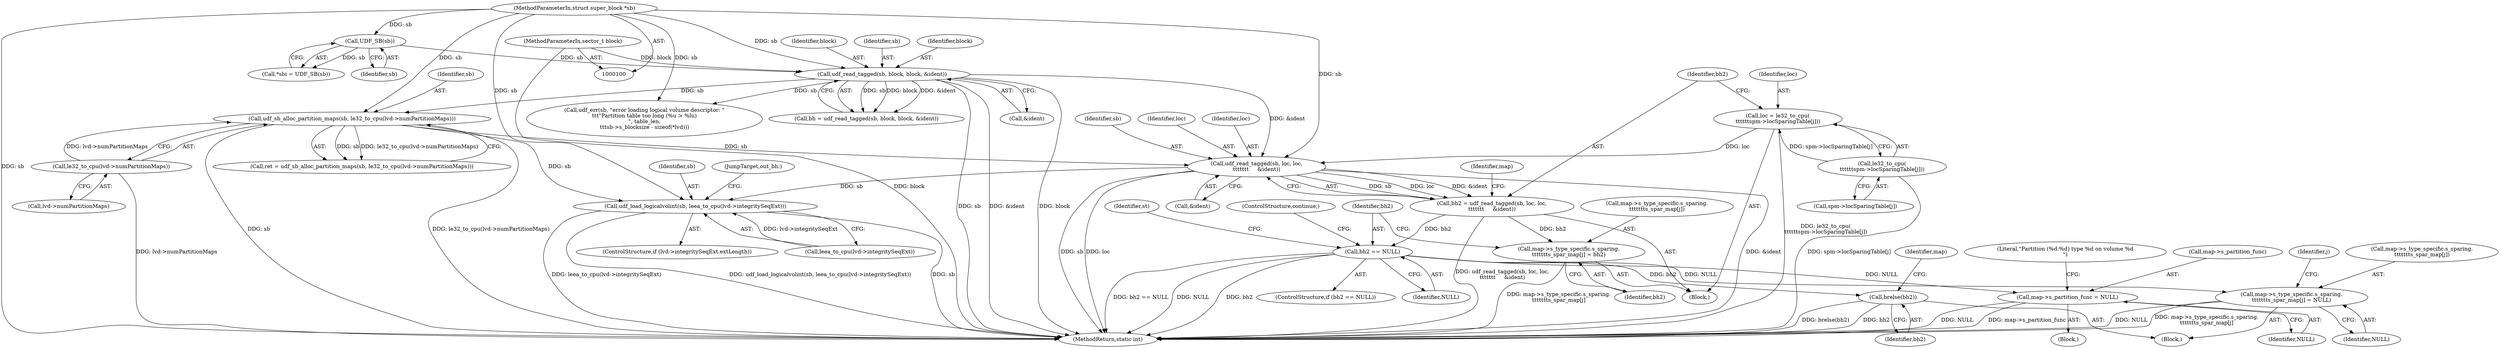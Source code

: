 digraph "1_linux_1df2ae31c724e57be9d7ac00d78db8a5dabdd050@del" {
"1000399" [label="(Call,udf_read_tagged(sb, loc, loc,\n\t\t\t\t\t\t\t     &ident))"];
"1000178" [label="(Call,udf_sb_alloc_partition_maps(sb, le32_to_cpu(lvd->numPartitionMaps)))"];
"1000125" [label="(Call,udf_read_tagged(sb, block, block, &ident))"];
"1000113" [label="(Call,UDF_SB(sb))"];
"1000101" [label="(MethodParameterIn,struct super_block *sb)"];
"1000102" [label="(MethodParameterIn,sector_t block)"];
"1000180" [label="(Call,le32_to_cpu(lvd->numPartitionMaps))"];
"1000389" [label="(Call,loc = le32_to_cpu(\n\t\t\t\t\t\tspm->locSparingTable[j]))"];
"1000391" [label="(Call,le32_to_cpu(\n\t\t\t\t\t\tspm->locSparingTable[j]))"];
"1000397" [label="(Call,bh2 = udf_read_tagged(sb, loc, loc,\n\t\t\t\t\t\t\t     &ident))"];
"1000405" [label="(Call,map->s_type_specific.s_sparing.\n\t\t\t\t\t\t\ts_spar_map[j] = bh2)"];
"1000417" [label="(Call,bh2 == NULL)"];
"1000269" [label="(Call,map->s_partition_func = NULL)"];
"1000443" [label="(Call,brelse(bh2))"];
"1000445" [label="(Call,map->s_type_specific.s_sparing.\n\t\t\t\t\t\t\ts_spar_map[j] = NULL)"];
"1000680" [label="(Call,udf_load_logicalvolint(sb, leea_to_cpu(lvd->integritySeqExt)))"];
"1000444" [label="(Identifier,bh2)"];
"1000410" [label="(Identifier,map)"];
"1000399" [label="(Call,udf_read_tagged(sb, loc, loc,\n\t\t\t\t\t\t\t     &ident))"];
"1000400" [label="(Identifier,sb)"];
"1000102" [label="(MethodParameterIn,sector_t block)"];
"1000111" [label="(Call,*sbi = UDF_SB(sb))"];
"1000127" [label="(Identifier,block)"];
"1000405" [label="(Call,map->s_type_specific.s_sparing.\n\t\t\t\t\t\t\ts_spar_map[j] = bh2)"];
"1000387" [label="(Block,)"];
"1000401" [label="(Identifier,loc)"];
"1000686" [label="(JumpTarget,out_bh:)"];
"1000419" [label="(Identifier,NULL)"];
"1000178" [label="(Call,udf_sb_alloc_partition_maps(sb, le32_to_cpu(lvd->numPartitionMaps)))"];
"1000443" [label="(Call,brelse(bh2))"];
"1000445" [label="(Call,map->s_type_specific.s_sparing.\n\t\t\t\t\t\t\ts_spar_map[j] = NULL)"];
"1000403" [label="(Call,&ident)"];
"1000636" [label="(Literal,\"Partition (%d:%d) type %d on volume %d\n\")"];
"1000442" [label="(Block,)"];
"1000420" [label="(ControlStructure,continue;)"];
"1000402" [label="(Identifier,loc)"];
"1000680" [label="(Call,udf_load_logicalvolint(sb, leea_to_cpu(lvd->integritySeqExt)))"];
"1000176" [label="(Call,ret = udf_sb_alloc_partition_maps(sb, le32_to_cpu(lvd->numPartitionMaps)))"];
"1000417" [label="(Call,bh2 == NULL)"];
"1000270" [label="(Call,map->s_partition_func)"];
"1000386" [label="(Identifier,j)"];
"1000392" [label="(Call,spm->locSparingTable[j])"];
"1000113" [label="(Call,UDF_SB(sb))"];
"1000269" [label="(Call,map->s_partition_func = NULL)"];
"1000273" [label="(Identifier,NULL)"];
"1000389" [label="(Call,loc = le32_to_cpu(\n\t\t\t\t\t\tspm->locSparingTable[j]))"];
"1000181" [label="(Call,lvd->numPartitionMaps)"];
"1000390" [label="(Identifier,loc)"];
"1000129" [label="(Call,&ident)"];
"1000114" [label="(Identifier,sb)"];
"1000241" [label="(Block,)"];
"1000164" [label="(Call,udf_err(sb, \"error loading logical volume descriptor: \"\n\t\t\t\"Partition table too long (%u > %lu)\n\", table_len,\n\t\t\tsb->s_blocksize - sizeof(*lvd)))"];
"1000691" [label="(MethodReturn,static int)"];
"1000681" [label="(Identifier,sb)"];
"1000123" [label="(Call,bh = udf_read_tagged(sb, block, block, &ident))"];
"1000179" [label="(Identifier,sb)"];
"1000397" [label="(Call,bh2 = udf_read_tagged(sb, loc, loc,\n\t\t\t\t\t\t\t     &ident))"];
"1000101" [label="(MethodParameterIn,struct super_block *sb)"];
"1000682" [label="(Call,leea_to_cpu(lvd->integritySeqExt))"];
"1000126" [label="(Identifier,sb)"];
"1000406" [label="(Call,map->s_type_specific.s_sparing.\n\t\t\t\t\t\t\ts_spar_map[j])"];
"1000455" [label="(Identifier,NULL)"];
"1000125" [label="(Call,udf_read_tagged(sb, block, block, &ident))"];
"1000415" [label="(Identifier,bh2)"];
"1000128" [label="(Identifier,block)"];
"1000398" [label="(Identifier,bh2)"];
"1000450" [label="(Identifier,map)"];
"1000418" [label="(Identifier,bh2)"];
"1000416" [label="(ControlStructure,if (bh2 == NULL))"];
"1000446" [label="(Call,map->s_type_specific.s_sparing.\n\t\t\t\t\t\t\ts_spar_map[j])"];
"1000180" [label="(Call,le32_to_cpu(lvd->numPartitionMaps))"];
"1000422" [label="(Identifier,st)"];
"1000674" [label="(ControlStructure,if (lvd->integritySeqExt.extLength))"];
"1000391" [label="(Call,le32_to_cpu(\n\t\t\t\t\t\tspm->locSparingTable[j]))"];
"1000399" -> "1000397"  [label="AST: "];
"1000399" -> "1000403"  [label="CFG: "];
"1000400" -> "1000399"  [label="AST: "];
"1000401" -> "1000399"  [label="AST: "];
"1000402" -> "1000399"  [label="AST: "];
"1000403" -> "1000399"  [label="AST: "];
"1000397" -> "1000399"  [label="CFG: "];
"1000399" -> "1000691"  [label="DDG: loc"];
"1000399" -> "1000691"  [label="DDG: &ident"];
"1000399" -> "1000691"  [label="DDG: sb"];
"1000399" -> "1000397"  [label="DDG: sb"];
"1000399" -> "1000397"  [label="DDG: loc"];
"1000399" -> "1000397"  [label="DDG: &ident"];
"1000178" -> "1000399"  [label="DDG: sb"];
"1000101" -> "1000399"  [label="DDG: sb"];
"1000389" -> "1000399"  [label="DDG: loc"];
"1000125" -> "1000399"  [label="DDG: &ident"];
"1000399" -> "1000680"  [label="DDG: sb"];
"1000178" -> "1000176"  [label="AST: "];
"1000178" -> "1000180"  [label="CFG: "];
"1000179" -> "1000178"  [label="AST: "];
"1000180" -> "1000178"  [label="AST: "];
"1000176" -> "1000178"  [label="CFG: "];
"1000178" -> "1000691"  [label="DDG: sb"];
"1000178" -> "1000691"  [label="DDG: le32_to_cpu(lvd->numPartitionMaps)"];
"1000178" -> "1000176"  [label="DDG: sb"];
"1000178" -> "1000176"  [label="DDG: le32_to_cpu(lvd->numPartitionMaps)"];
"1000125" -> "1000178"  [label="DDG: sb"];
"1000101" -> "1000178"  [label="DDG: sb"];
"1000180" -> "1000178"  [label="DDG: lvd->numPartitionMaps"];
"1000178" -> "1000680"  [label="DDG: sb"];
"1000125" -> "1000123"  [label="AST: "];
"1000125" -> "1000129"  [label="CFG: "];
"1000126" -> "1000125"  [label="AST: "];
"1000127" -> "1000125"  [label="AST: "];
"1000128" -> "1000125"  [label="AST: "];
"1000129" -> "1000125"  [label="AST: "];
"1000123" -> "1000125"  [label="CFG: "];
"1000125" -> "1000691"  [label="DDG: sb"];
"1000125" -> "1000691"  [label="DDG: &ident"];
"1000125" -> "1000691"  [label="DDG: block"];
"1000125" -> "1000123"  [label="DDG: sb"];
"1000125" -> "1000123"  [label="DDG: block"];
"1000125" -> "1000123"  [label="DDG: &ident"];
"1000113" -> "1000125"  [label="DDG: sb"];
"1000101" -> "1000125"  [label="DDG: sb"];
"1000102" -> "1000125"  [label="DDG: block"];
"1000125" -> "1000164"  [label="DDG: sb"];
"1000113" -> "1000111"  [label="AST: "];
"1000113" -> "1000114"  [label="CFG: "];
"1000114" -> "1000113"  [label="AST: "];
"1000111" -> "1000113"  [label="CFG: "];
"1000113" -> "1000111"  [label="DDG: sb"];
"1000101" -> "1000113"  [label="DDG: sb"];
"1000101" -> "1000100"  [label="AST: "];
"1000101" -> "1000691"  [label="DDG: sb"];
"1000101" -> "1000164"  [label="DDG: sb"];
"1000101" -> "1000680"  [label="DDG: sb"];
"1000102" -> "1000100"  [label="AST: "];
"1000102" -> "1000691"  [label="DDG: block"];
"1000180" -> "1000181"  [label="CFG: "];
"1000181" -> "1000180"  [label="AST: "];
"1000180" -> "1000691"  [label="DDG: lvd->numPartitionMaps"];
"1000389" -> "1000387"  [label="AST: "];
"1000389" -> "1000391"  [label="CFG: "];
"1000390" -> "1000389"  [label="AST: "];
"1000391" -> "1000389"  [label="AST: "];
"1000398" -> "1000389"  [label="CFG: "];
"1000389" -> "1000691"  [label="DDG: le32_to_cpu(\n\t\t\t\t\t\tspm->locSparingTable[j])"];
"1000391" -> "1000389"  [label="DDG: spm->locSparingTable[j]"];
"1000391" -> "1000392"  [label="CFG: "];
"1000392" -> "1000391"  [label="AST: "];
"1000391" -> "1000691"  [label="DDG: spm->locSparingTable[j]"];
"1000397" -> "1000387"  [label="AST: "];
"1000398" -> "1000397"  [label="AST: "];
"1000410" -> "1000397"  [label="CFG: "];
"1000397" -> "1000691"  [label="DDG: udf_read_tagged(sb, loc, loc,\n\t\t\t\t\t\t\t     &ident)"];
"1000397" -> "1000405"  [label="DDG: bh2"];
"1000397" -> "1000417"  [label="DDG: bh2"];
"1000405" -> "1000387"  [label="AST: "];
"1000405" -> "1000415"  [label="CFG: "];
"1000406" -> "1000405"  [label="AST: "];
"1000415" -> "1000405"  [label="AST: "];
"1000418" -> "1000405"  [label="CFG: "];
"1000405" -> "1000691"  [label="DDG: map->s_type_specific.s_sparing.\n\t\t\t\t\t\t\ts_spar_map[j]"];
"1000417" -> "1000416"  [label="AST: "];
"1000417" -> "1000419"  [label="CFG: "];
"1000418" -> "1000417"  [label="AST: "];
"1000419" -> "1000417"  [label="AST: "];
"1000420" -> "1000417"  [label="CFG: "];
"1000422" -> "1000417"  [label="CFG: "];
"1000417" -> "1000691"  [label="DDG: bh2"];
"1000417" -> "1000691"  [label="DDG: bh2 == NULL"];
"1000417" -> "1000691"  [label="DDG: NULL"];
"1000417" -> "1000269"  [label="DDG: NULL"];
"1000417" -> "1000443"  [label="DDG: bh2"];
"1000417" -> "1000445"  [label="DDG: NULL"];
"1000269" -> "1000241"  [label="AST: "];
"1000269" -> "1000273"  [label="CFG: "];
"1000270" -> "1000269"  [label="AST: "];
"1000273" -> "1000269"  [label="AST: "];
"1000636" -> "1000269"  [label="CFG: "];
"1000269" -> "1000691"  [label="DDG: NULL"];
"1000269" -> "1000691"  [label="DDG: map->s_partition_func"];
"1000443" -> "1000442"  [label="AST: "];
"1000443" -> "1000444"  [label="CFG: "];
"1000444" -> "1000443"  [label="AST: "];
"1000450" -> "1000443"  [label="CFG: "];
"1000443" -> "1000691"  [label="DDG: brelse(bh2)"];
"1000443" -> "1000691"  [label="DDG: bh2"];
"1000445" -> "1000442"  [label="AST: "];
"1000445" -> "1000455"  [label="CFG: "];
"1000446" -> "1000445"  [label="AST: "];
"1000455" -> "1000445"  [label="AST: "];
"1000386" -> "1000445"  [label="CFG: "];
"1000445" -> "1000691"  [label="DDG: NULL"];
"1000445" -> "1000691"  [label="DDG: map->s_type_specific.s_sparing.\n\t\t\t\t\t\t\ts_spar_map[j]"];
"1000680" -> "1000674"  [label="AST: "];
"1000680" -> "1000682"  [label="CFG: "];
"1000681" -> "1000680"  [label="AST: "];
"1000682" -> "1000680"  [label="AST: "];
"1000686" -> "1000680"  [label="CFG: "];
"1000680" -> "1000691"  [label="DDG: sb"];
"1000680" -> "1000691"  [label="DDG: leea_to_cpu(lvd->integritySeqExt)"];
"1000680" -> "1000691"  [label="DDG: udf_load_logicalvolint(sb, leea_to_cpu(lvd->integritySeqExt))"];
"1000682" -> "1000680"  [label="DDG: lvd->integritySeqExt"];
}
